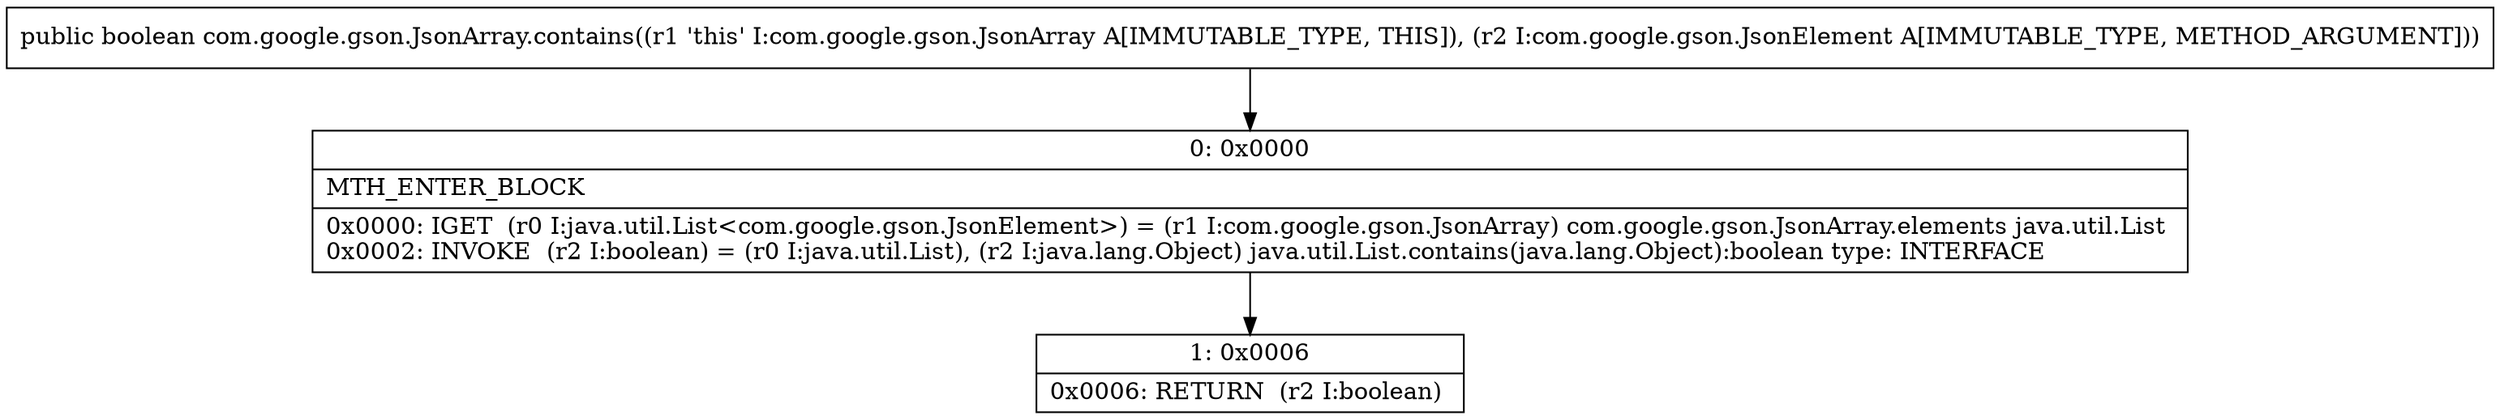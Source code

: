 digraph "CFG forcom.google.gson.JsonArray.contains(Lcom\/google\/gson\/JsonElement;)Z" {
Node_0 [shape=record,label="{0\:\ 0x0000|MTH_ENTER_BLOCK\l|0x0000: IGET  (r0 I:java.util.List\<com.google.gson.JsonElement\>) = (r1 I:com.google.gson.JsonArray) com.google.gson.JsonArray.elements java.util.List \l0x0002: INVOKE  (r2 I:boolean) = (r0 I:java.util.List), (r2 I:java.lang.Object) java.util.List.contains(java.lang.Object):boolean type: INTERFACE \l}"];
Node_1 [shape=record,label="{1\:\ 0x0006|0x0006: RETURN  (r2 I:boolean) \l}"];
MethodNode[shape=record,label="{public boolean com.google.gson.JsonArray.contains((r1 'this' I:com.google.gson.JsonArray A[IMMUTABLE_TYPE, THIS]), (r2 I:com.google.gson.JsonElement A[IMMUTABLE_TYPE, METHOD_ARGUMENT])) }"];
MethodNode -> Node_0;
Node_0 -> Node_1;
}

